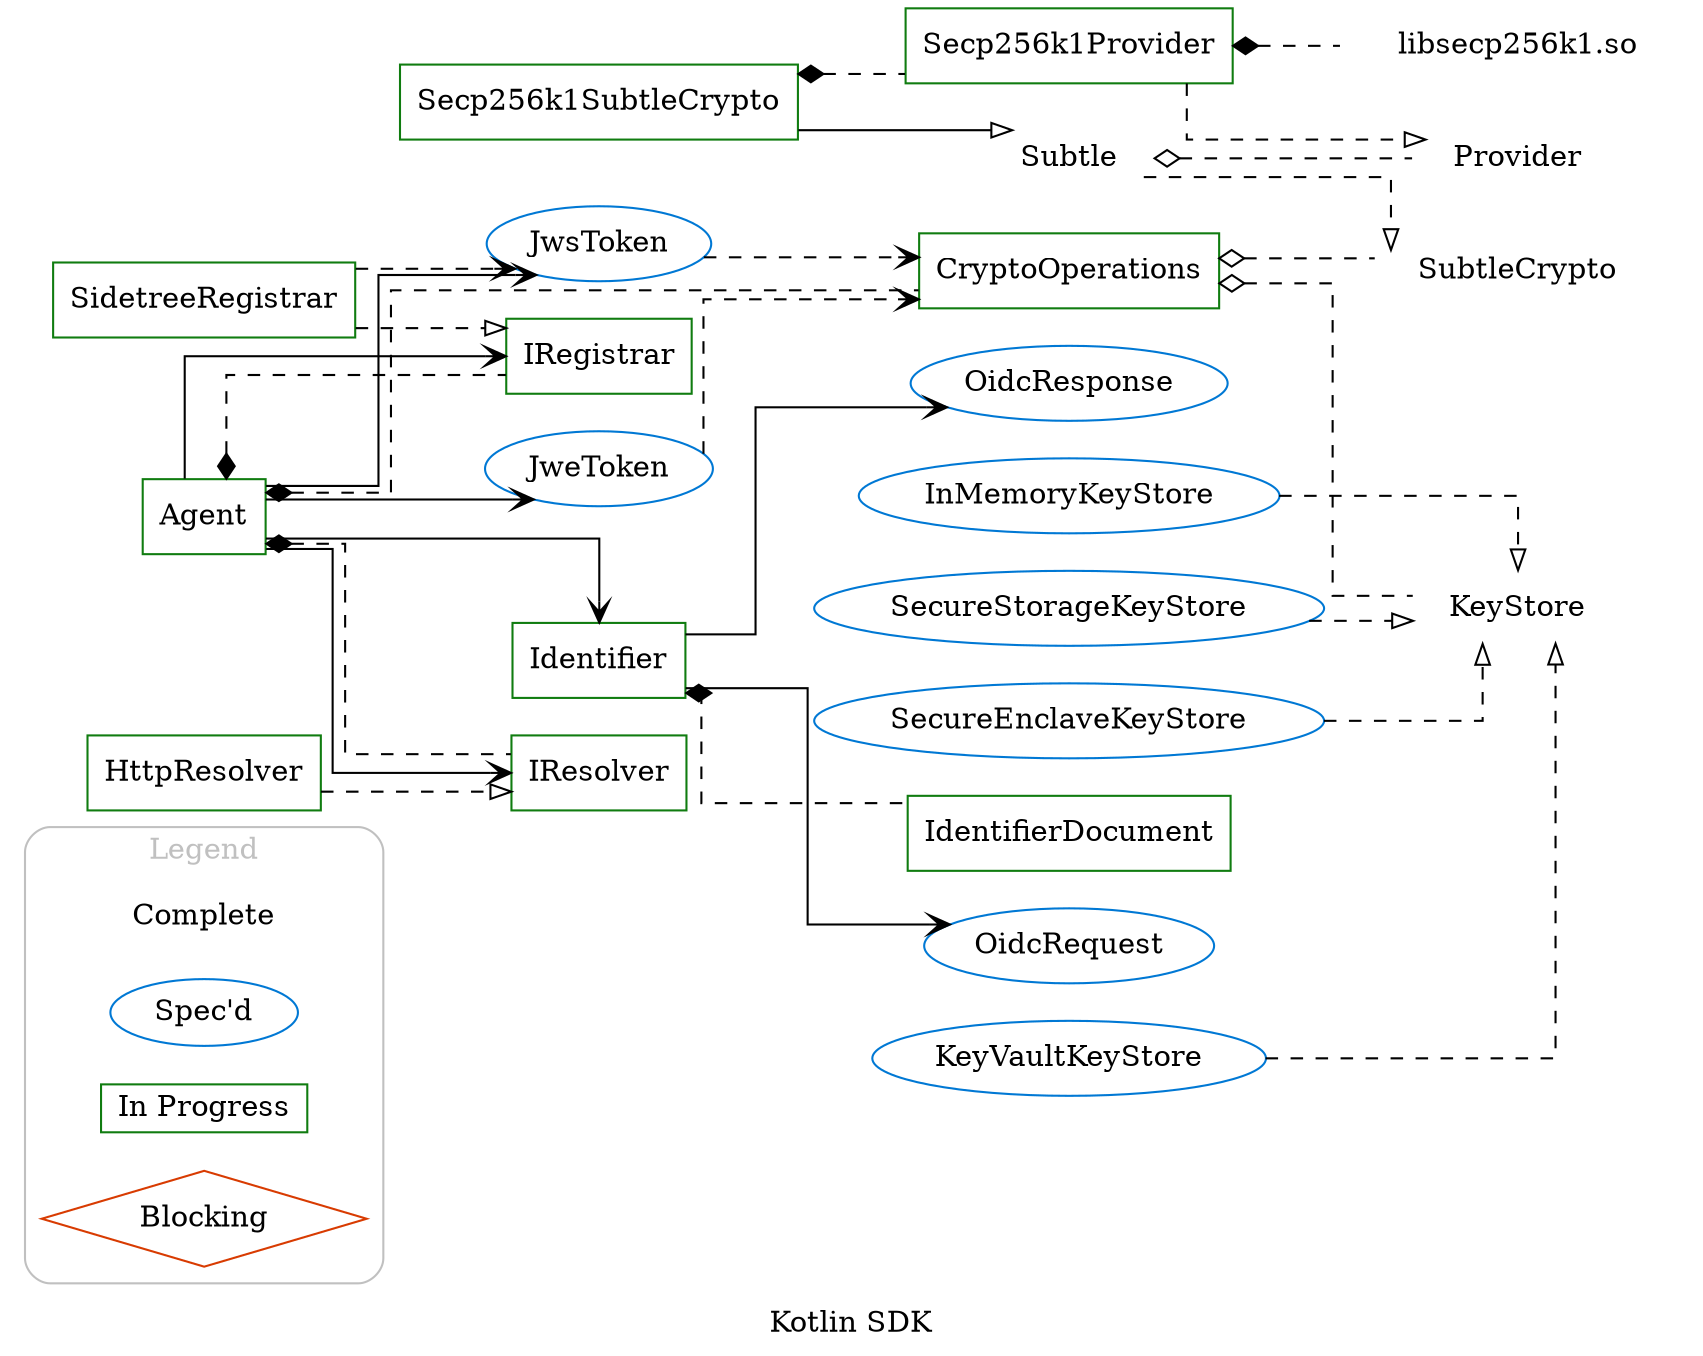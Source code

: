 
digraph architecture {
  layers="public:private"
  label="Kotlin SDK"
  // layerselect=public
  splines=ortho	
  rankdir=LR
  center=true
  ranksep=0
  layout=dot
  ranksep=0

  subgraph clusterLegend {
    ranksep=1
    label="Legend"

    forcelabels=true
    color=gray
    fontcolor="gray"
    style=rounded
    node[height=0.25, layer=all]

    complete[label="Complete", color="none", shape=none]
    speced[label="Spec'd", color="#0078d4", shape=ellipse]
    inProgress[label="In Progress", color="#107c10", shape=box]
    Blocking[label="Blocking", color="#d83b01", shape="diamond"]

  }

  // Complete
  node[color=none, layer=public]


  SubtleCrypto

  Subtle
  Provider

  libsecp256k1[label="libsecp256k1.so", layer=private]

  KeyStore
  
  // In Progress
  node[color="#107c10", shape=box, layer=public]
  
  Agent
  Identifier
  IdentifierDocument

  IRegistrar
  SidetreeRegistrar
  
  IResolver
  HttpResolver

  CryptoOperations

  Secp256k1SubtleCrypto[color="#107c10"]
  Secp256k1Provider[color="#107c10"]
  
  // Specified
  node[color="#0078d4", shape=ellipse, layer=public]

  OidcRequest
  OidcResponse

  JwsToken
  JweToken

  SecureStorageKeyStore[layer=private]
  SecureEnclaveKeyStore[layer=private]
  KeyVaultKeyStore[layer=private]
  InMemoryKeyStore[layer=private]

  // Blocking
  node[color="#d83b01", shape="diamond", layer=public]


  // Associations
  edge[arrowhead="open"]
  Agent -> Identifier
  Agent -> IRegistrar
  Agent -> IResolver
  Agent -> JweToken
  Agent -> JwsToken
  Identifier -> OidcRequest
  Identifier -> OidcResponse

  // Inheritance
  edge[arrowhead="empty"]
  Secp256k1SubtleCrypto -> Subtle

  // Implementation/Realization
  edge[arrowhead="empty",style="dashed"]
  SidetreeRegistrar -> IRegistrar
  HttpResolver -> IResolver
  Secp256k1Provider -> Provider
  Subtle -> SubtleCrypto
  SecureStorageKeyStore -> KeyStore
  SecureEnclaveKeyStore -> KeyStore
  KeyVaultKeyStore -> KeyStore
  InMemoryKeyStore -> KeyStore

  // Dependency
  edge[arrowhead="open",style="dashed"]
  JwsToken -> CryptoOperations
  JweToken -> CryptoOperations
  SidetreeRegistrar -> JwsToken

  // Aggregations
  edge[dir="back",arrowtail="odiamond"]
  Subtle -> Provider
  CryptoOperations -> SubtleCrypto
  CryptoOperations -> KeyStore

  // Compositions
  edge[dir="back",arrowtail="diamond"]
  Agent -> IRegistrar
  Agent -> IResolver
  Agent -> CryptoOperations
  Identifier -> IdentifierDocument
  Secp256k1Provider -> libsecp256k1
  Secp256k1SubtleCrypto -> Secp256k1Provider
}